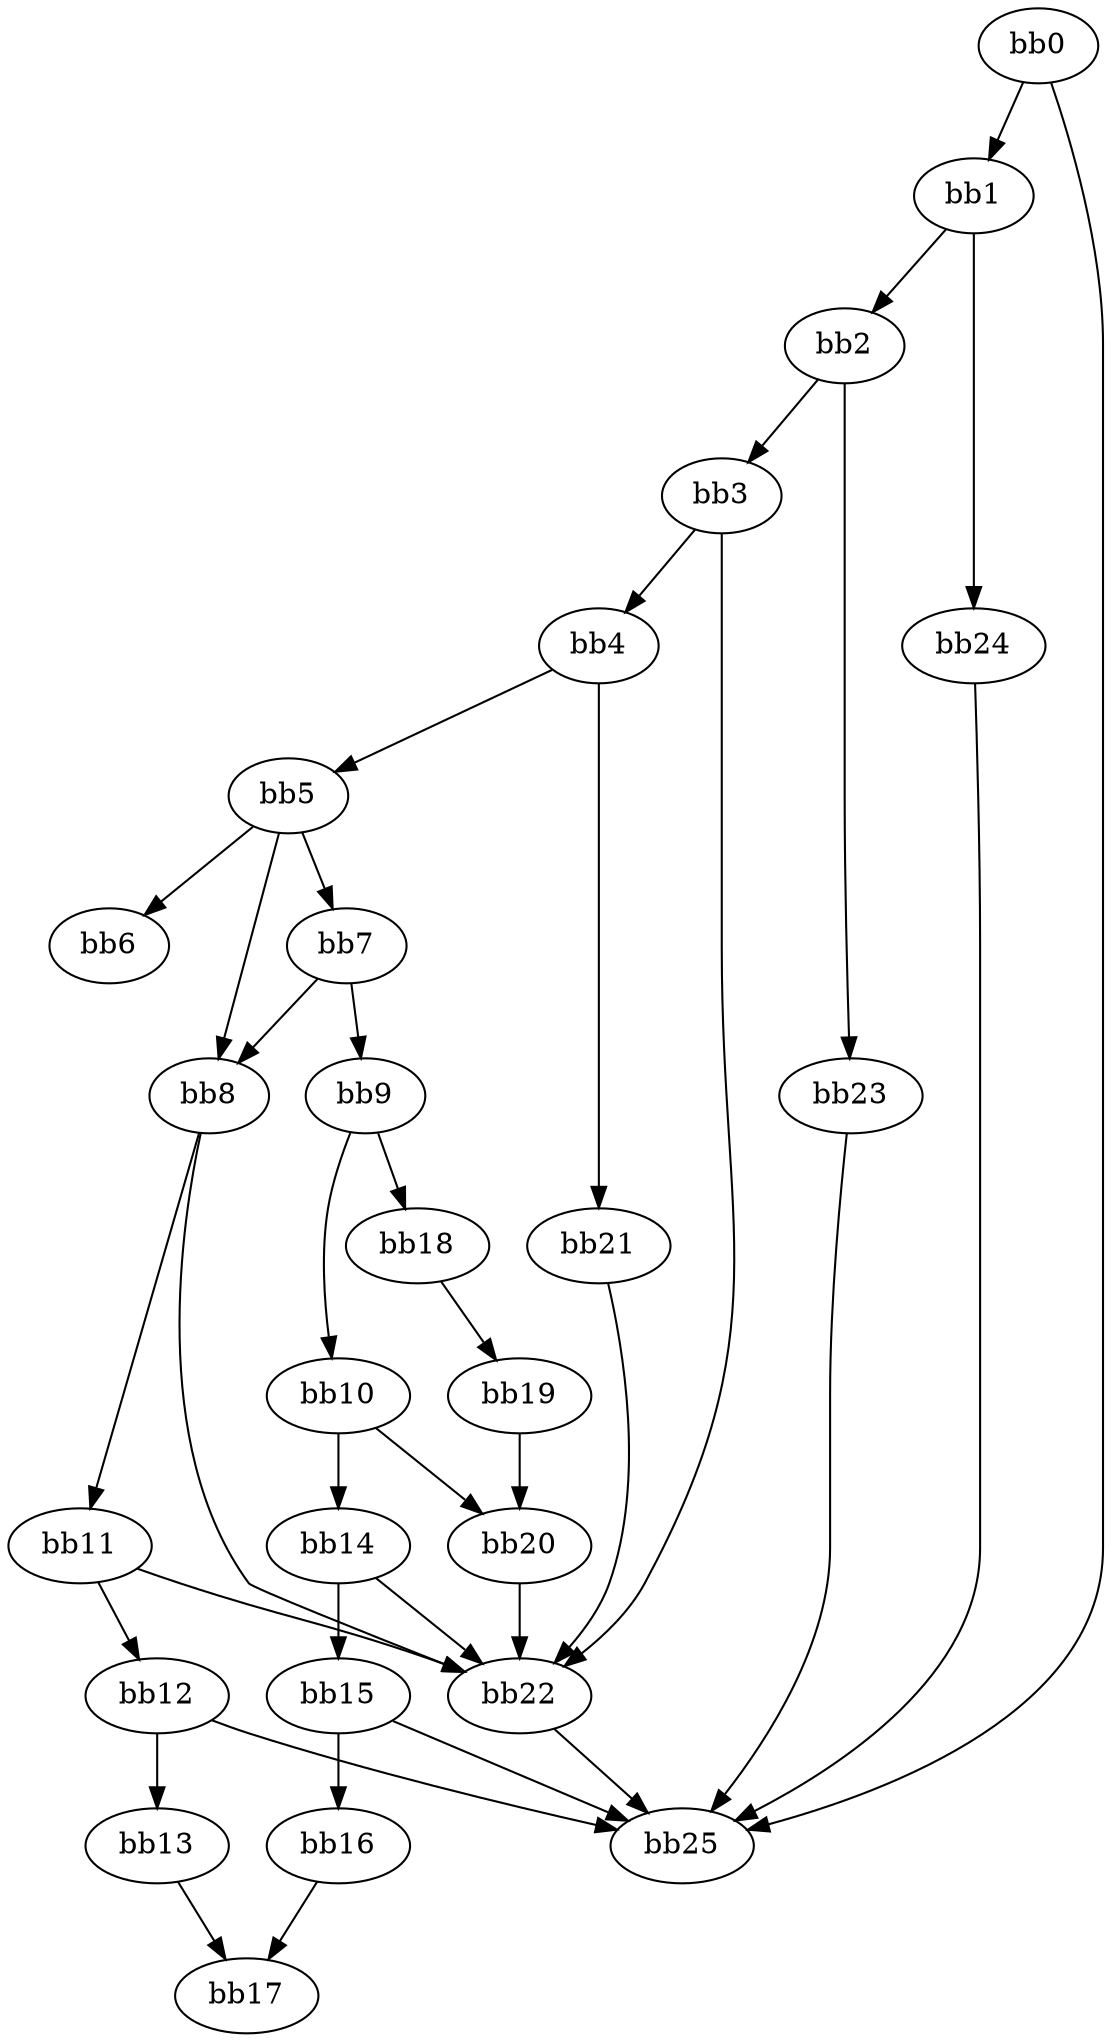 digraph {
    0 [ label = "bb0\l" ]
    1 [ label = "bb1\l" ]
    2 [ label = "bb2\l" ]
    3 [ label = "bb3\l" ]
    4 [ label = "bb4\l" ]
    5 [ label = "bb5\l" ]
    6 [ label = "bb6\l" ]
    7 [ label = "bb7\l" ]
    8 [ label = "bb8\l" ]
    9 [ label = "bb9\l" ]
    10 [ label = "bb10\l" ]
    11 [ label = "bb11\l" ]
    12 [ label = "bb12\l" ]
    13 [ label = "bb13\l" ]
    14 [ label = "bb14\l" ]
    15 [ label = "bb15\l" ]
    16 [ label = "bb16\l" ]
    17 [ label = "bb17\l" ]
    18 [ label = "bb18\l" ]
    19 [ label = "bb19\l" ]
    20 [ label = "bb20\l" ]
    21 [ label = "bb21\l" ]
    22 [ label = "bb22\l" ]
    23 [ label = "bb23\l" ]
    24 [ label = "bb24\l" ]
    25 [ label = "bb25\l" ]
    0 -> 1 [ ]
    0 -> 25 [ ]
    1 -> 2 [ ]
    1 -> 24 [ ]
    2 -> 3 [ ]
    2 -> 23 [ ]
    3 -> 4 [ ]
    3 -> 22 [ ]
    4 -> 5 [ ]
    4 -> 21 [ ]
    5 -> 6 [ ]
    5 -> 7 [ ]
    5 -> 8 [ ]
    7 -> 8 [ ]
    7 -> 9 [ ]
    8 -> 11 [ ]
    8 -> 22 [ ]
    9 -> 10 [ ]
    9 -> 18 [ ]
    10 -> 14 [ ]
    10 -> 20 [ ]
    11 -> 12 [ ]
    11 -> 22 [ ]
    12 -> 13 [ ]
    12 -> 25 [ ]
    13 -> 17 [ ]
    14 -> 15 [ ]
    14 -> 22 [ ]
    15 -> 16 [ ]
    15 -> 25 [ ]
    16 -> 17 [ ]
    18 -> 19 [ ]
    19 -> 20 [ ]
    20 -> 22 [ ]
    21 -> 22 [ ]
    22 -> 25 [ ]
    23 -> 25 [ ]
    24 -> 25 [ ]
}


